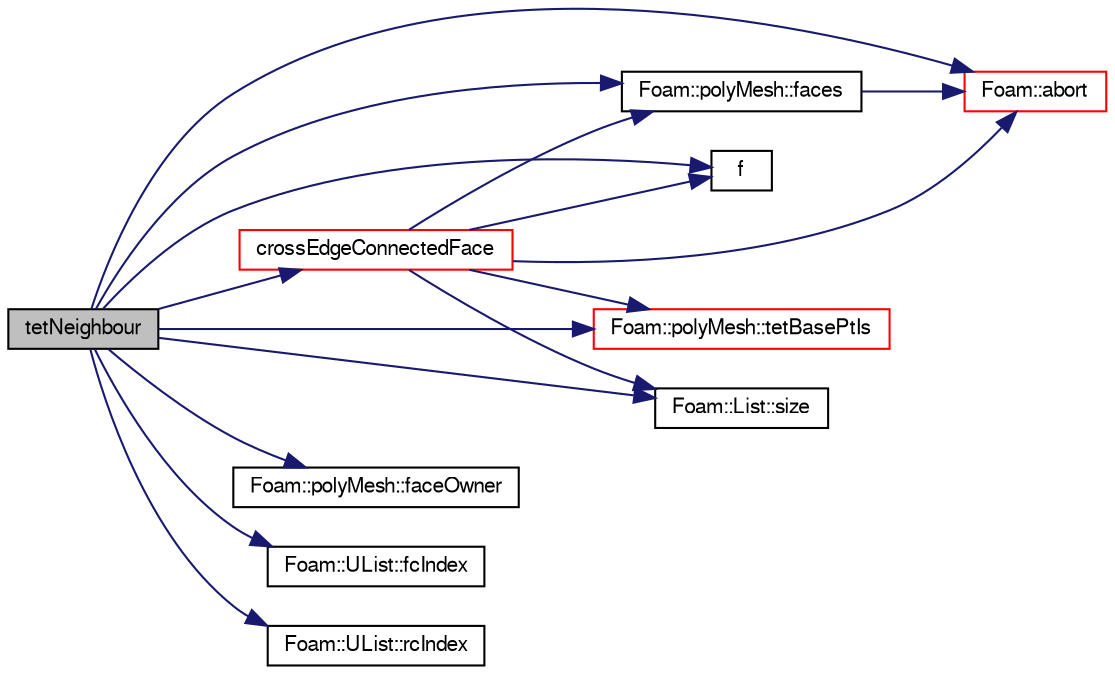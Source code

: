 digraph "tetNeighbour"
{
  bgcolor="transparent";
  edge [fontname="FreeSans",fontsize="10",labelfontname="FreeSans",labelfontsize="10"];
  node [fontname="FreeSans",fontsize="10",shape=record];
  rankdir="LR";
  Node1638 [label="tetNeighbour",height=0.2,width=0.4,color="black", fillcolor="grey75", style="filled", fontcolor="black"];
  Node1638 -> Node1639 [color="midnightblue",fontsize="10",style="solid",fontname="FreeSans"];
  Node1639 [label="Foam::abort",height=0.2,width=0.4,color="red",URL="$a21124.html#a447107a607d03e417307c203fa5fb44b"];
  Node1638 -> Node1682 [color="midnightblue",fontsize="10",style="solid",fontname="FreeSans"];
  Node1682 [label="crossEdgeConnectedFace",height=0.2,width=0.4,color="red",URL="$a23586.html#ae442e1bec92480b4f50c527b934edddb",tooltip="Cross the from the given face across the given edge of the. "];
  Node1682 -> Node1683 [color="midnightblue",fontsize="10",style="solid",fontname="FreeSans"];
  Node1683 [label="Foam::polyMesh::faces",height=0.2,width=0.4,color="black",URL="$a27410.html#a431c0a24765f0bb6d32f6a03ce0e9b57",tooltip="Return raw faces. "];
  Node1683 -> Node1639 [color="midnightblue",fontsize="10",style="solid",fontname="FreeSans"];
  Node1682 -> Node1685 [color="midnightblue",fontsize="10",style="solid",fontname="FreeSans"];
  Node1685 [label="f",height=0.2,width=0.4,color="black",URL="$a17900.html#a888be93833ac7a23170555c69c690288"];
  Node1682 -> Node1742 [color="midnightblue",fontsize="10",style="solid",fontname="FreeSans"];
  Node1742 [label="Foam::polyMesh::tetBasePtIs",height=0.2,width=0.4,color="red",URL="$a27410.html#a4a7c8f492ae67f94fd90eed12d6fd79a",tooltip="Return the tetBasePtIs. "];
  Node1682 -> Node1639 [color="midnightblue",fontsize="10",style="solid",fontname="FreeSans"];
  Node1682 -> Node1691 [color="midnightblue",fontsize="10",style="solid",fontname="FreeSans"];
  Node1691 [label="Foam::List::size",height=0.2,width=0.4,color="black",URL="$a25694.html#a8a5f6fa29bd4b500caf186f60245b384",tooltip="Override size to be inconsistent with allocated storage. "];
  Node1638 -> Node1685 [color="midnightblue",fontsize="10",style="solid",fontname="FreeSans"];
  Node1638 -> Node1744 [color="midnightblue",fontsize="10",style="solid",fontname="FreeSans"];
  Node1744 [label="Foam::polyMesh::faceOwner",height=0.2,width=0.4,color="black",URL="$a27410.html#a57752b49bfee23ca1944c3fb0493974f",tooltip="Return face owner. "];
  Node1638 -> Node1683 [color="midnightblue",fontsize="10",style="solid",fontname="FreeSans"];
  Node1638 -> Node1707 [color="midnightblue",fontsize="10",style="solid",fontname="FreeSans"];
  Node1707 [label="Foam::UList::fcIndex",height=0.2,width=0.4,color="black",URL="$a25698.html#a512534dbc231b74b95ff84902c1b2087",tooltip="Return the forward circular index, i.e. the next index. "];
  Node1638 -> Node1826 [color="midnightblue",fontsize="10",style="solid",fontname="FreeSans"];
  Node1826 [label="Foam::UList::rcIndex",height=0.2,width=0.4,color="black",URL="$a25698.html#a286b66c68007df4532de24354ec487cb",tooltip="Return the reverse circular index, i.e. the previous index. "];
  Node1638 -> Node1691 [color="midnightblue",fontsize="10",style="solid",fontname="FreeSans"];
  Node1638 -> Node1742 [color="midnightblue",fontsize="10",style="solid",fontname="FreeSans"];
}
